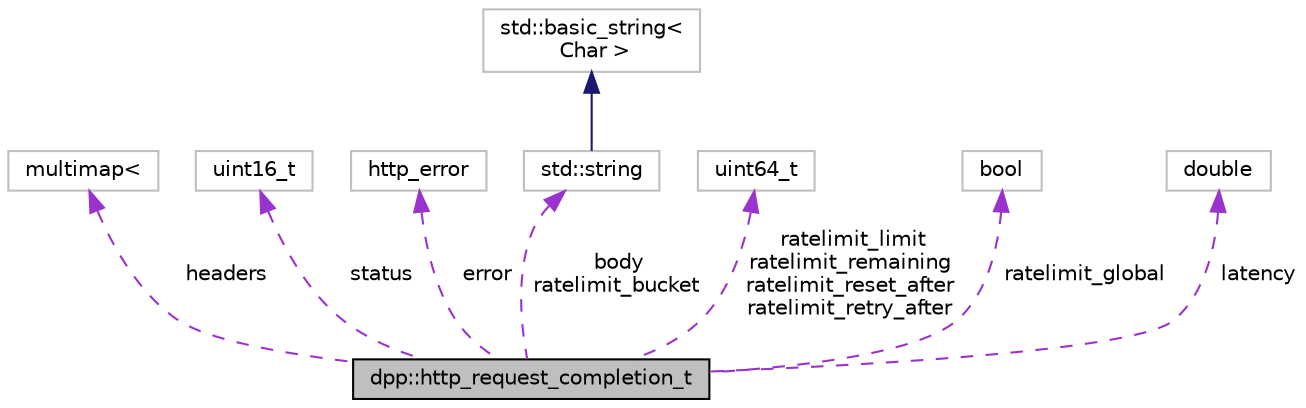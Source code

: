 digraph "dpp::http_request_completion_t"
{
 // INTERACTIVE_SVG=YES
 // LATEX_PDF_SIZE
  bgcolor="transparent";
  edge [fontname="Helvetica",fontsize="10",labelfontname="Helvetica",labelfontsize="10"];
  node [fontname="Helvetica",fontsize="10",shape=record];
  Node1 [label="dpp::http_request_completion_t",height=0.2,width=0.4,color="black", fillcolor="grey75", style="filled", fontcolor="black",tooltip="The result of any HTTP request. Contains the headers, vital rate limit figures, and returned request ..."];
  Node2 -> Node1 [dir="back",color="darkorchid3",fontsize="10",style="dashed",label=" headers" ,fontname="Helvetica"];
  Node2 [label="multimap\<",height=0.2,width=0.4,color="grey75",tooltip=" "];
  Node3 -> Node1 [dir="back",color="darkorchid3",fontsize="10",style="dashed",label=" status" ,fontname="Helvetica"];
  Node3 [label="uint16_t",height=0.2,width=0.4,color="grey75",tooltip=" "];
  Node4 -> Node1 [dir="back",color="darkorchid3",fontsize="10",style="dashed",label=" error" ,fontname="Helvetica"];
  Node4 [label="http_error",height=0.2,width=0.4,color="grey75",tooltip=" "];
  Node5 -> Node1 [dir="back",color="darkorchid3",fontsize="10",style="dashed",label=" body\nratelimit_bucket" ,fontname="Helvetica"];
  Node5 [label="std::string",height=0.2,width=0.4,color="grey75",tooltip=" "];
  Node6 -> Node5 [dir="back",color="midnightblue",fontsize="10",style="solid",fontname="Helvetica"];
  Node6 [label="std::basic_string\<\l Char \>",height=0.2,width=0.4,color="grey75",tooltip=" "];
  Node7 -> Node1 [dir="back",color="darkorchid3",fontsize="10",style="dashed",label=" ratelimit_limit\nratelimit_remaining\nratelimit_reset_after\nratelimit_retry_after" ,fontname="Helvetica"];
  Node7 [label="uint64_t",height=0.2,width=0.4,color="grey75",tooltip=" "];
  Node8 -> Node1 [dir="back",color="darkorchid3",fontsize="10",style="dashed",label=" ratelimit_global" ,fontname="Helvetica"];
  Node8 [label="bool",height=0.2,width=0.4,color="grey75",tooltip=" "];
  Node9 -> Node1 [dir="back",color="darkorchid3",fontsize="10",style="dashed",label=" latency" ,fontname="Helvetica"];
  Node9 [label="double",height=0.2,width=0.4,color="grey75",tooltip=" "];
}
